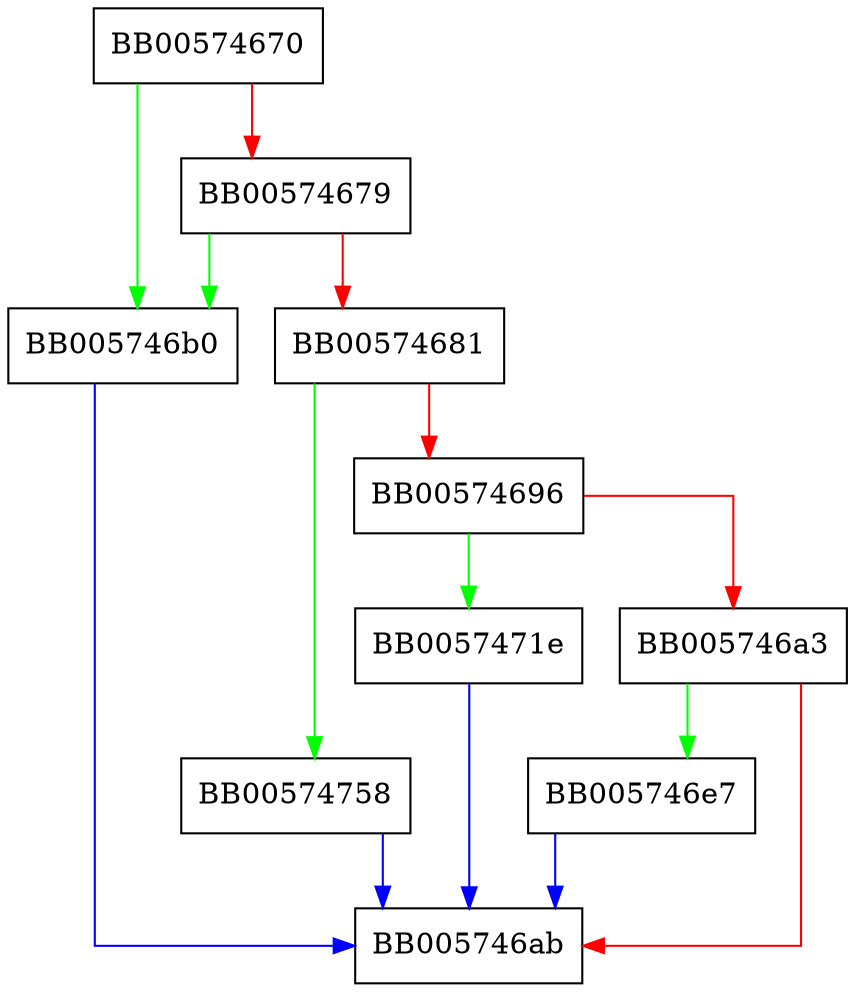 digraph OSSL_CRMF_MSG_get_certReqId {
  node [shape="box"];
  graph [splines=ortho];
  BB00574670 -> BB005746b0 [color="green"];
  BB00574670 -> BB00574679 [color="red"];
  BB00574679 -> BB005746b0 [color="green"];
  BB00574679 -> BB00574681 [color="red"];
  BB00574681 -> BB00574758 [color="green"];
  BB00574681 -> BB00574696 [color="red"];
  BB00574696 -> BB0057471e [color="green"];
  BB00574696 -> BB005746a3 [color="red"];
  BB005746a3 -> BB005746e7 [color="green"];
  BB005746a3 -> BB005746ab [color="red"];
  BB005746b0 -> BB005746ab [color="blue"];
  BB005746e7 -> BB005746ab [color="blue"];
  BB0057471e -> BB005746ab [color="blue"];
  BB00574758 -> BB005746ab [color="blue"];
}